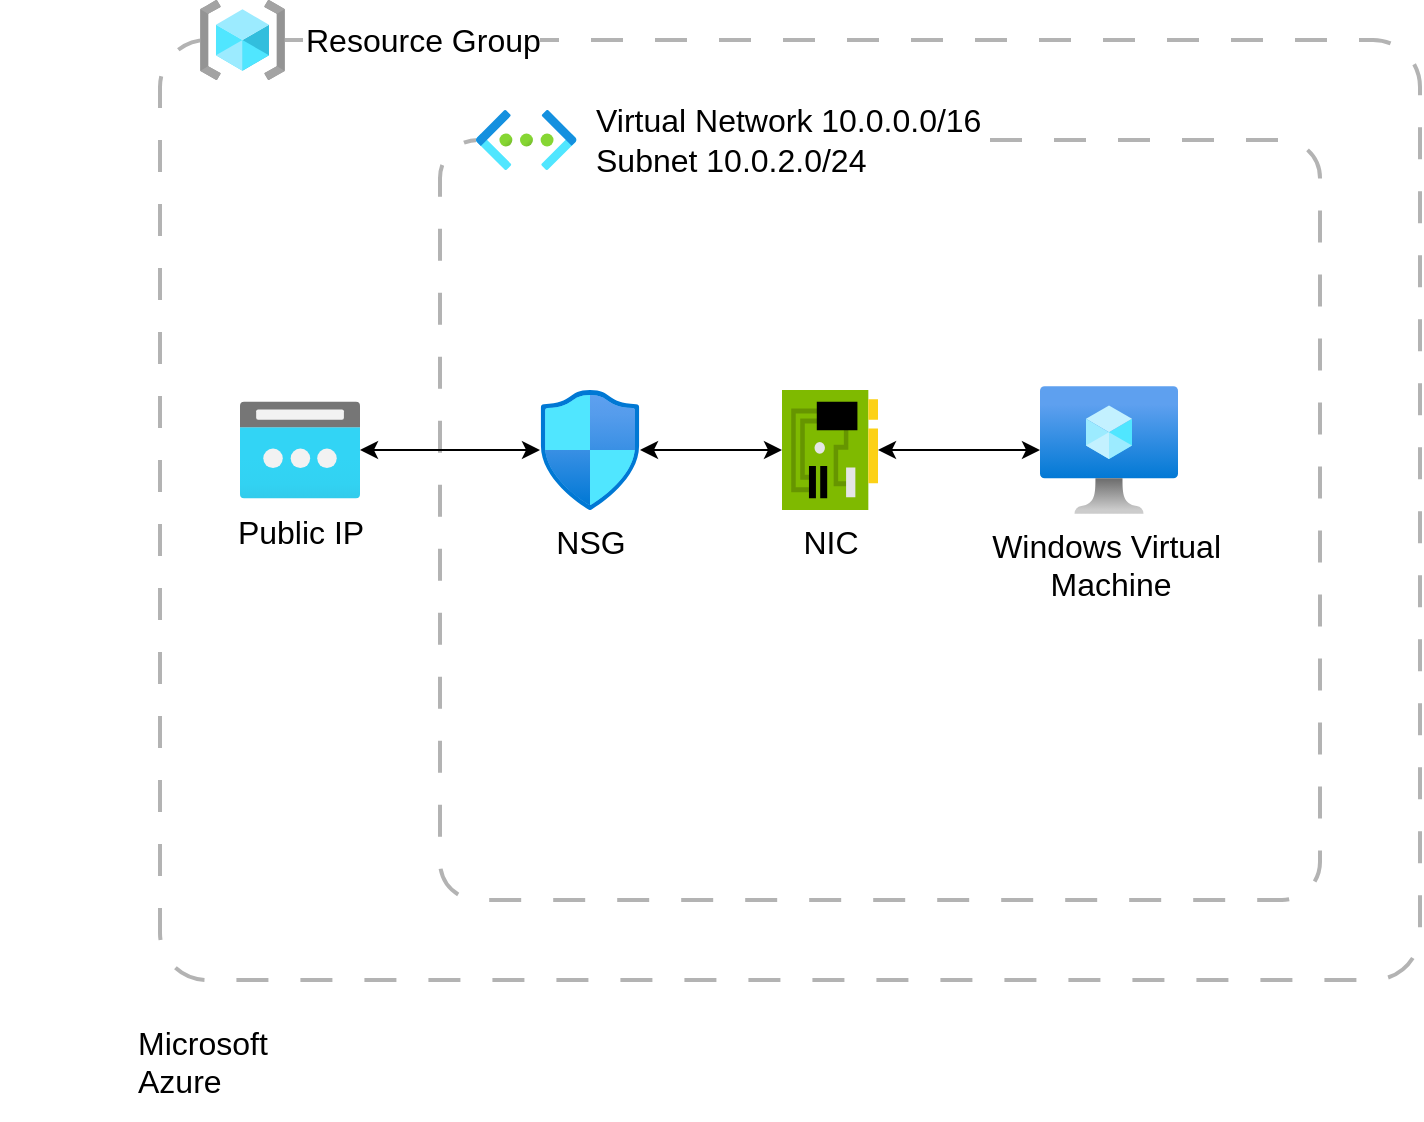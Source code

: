 <mxfile version="21.2.1" type="device">
  <diagram name="Page-1" id="WmRvCIsluLEqx1PpyH56">
    <mxGraphModel dx="2043" dy="748" grid="1" gridSize="10" guides="1" tooltips="1" connect="1" arrows="1" fold="1" page="1" pageScale="1" pageWidth="850" pageHeight="1100" math="0" shadow="0">
      <root>
        <mxCell id="0" />
        <mxCell id="1" parent="0" />
        <mxCell id="JmqEVzXPnmCepX1KxMp9-1" value="" style="rounded=1;whiteSpace=wrap;html=1;arcSize=5;fillColor=none;dashed=1;dashPattern=8 8;strokeWidth=2;fontColor=#CCCCCC;strokeColor=#B3B3B3;" vertex="1" parent="1">
          <mxGeometry x="10" y="50" width="630" height="470" as="geometry" />
        </mxCell>
        <mxCell id="JmqEVzXPnmCepX1KxMp9-2" value="Microsoft&#xa;Azure" style="shape=image;verticalLabelPosition=middle;labelBackgroundColor=default;verticalAlign=middle;aspect=fixed;imageAspect=0;image=https://swimburger.net/media/ppnn3pcl/azure.png;labelPosition=right;align=left;spacing=9;fontSize=16;" vertex="1" parent="1">
          <mxGeometry x="-70" y="530" width="60" height="60" as="geometry" />
        </mxCell>
        <mxCell id="JmqEVzXPnmCepX1KxMp9-4" value="Resource Group" style="image;aspect=fixed;html=1;points=[];align=left;fontSize=16;image=img/lib/azure2/general/Resource_Groups.svg;labelPosition=right;verticalLabelPosition=middle;verticalAlign=middle;spacingRight=0;spacing=10;imageBackground=default;" vertex="1" parent="1">
          <mxGeometry x="30" y="30" width="42.5" height="40" as="geometry" />
        </mxCell>
        <mxCell id="JmqEVzXPnmCepX1KxMp9-5" value="" style="rounded=1;whiteSpace=wrap;html=1;fillColor=none;dashed=1;strokeWidth=2;dashPattern=8 8;perimeterSpacing=12;fontColor=#CCCCCC;strokeColor=#B3B3B3;arcSize=5;" vertex="1" parent="1">
          <mxGeometry x="150" y="100" width="440" height="380" as="geometry" />
        </mxCell>
        <mxCell id="JmqEVzXPnmCepX1KxMp9-6" value="Virtual Network&amp;nbsp;10.0.0.0/16&lt;br&gt;Subnet&amp;nbsp;10.0.2.0/24" style="image;aspect=fixed;html=1;points=[];align=left;fontSize=16;image=img/lib/azure2/networking/Virtual_Networks.svg;labelPosition=right;verticalLabelPosition=middle;verticalAlign=middle;spacing=10;imageBackground=default;" vertex="1" parent="1">
          <mxGeometry x="168" y="85" width="50.25" height="30" as="geometry" />
        </mxCell>
        <mxCell id="JmqEVzXPnmCepX1KxMp9-12" style="edgeStyle=orthogonalEdgeStyle;rounded=0;orthogonalLoop=1;jettySize=auto;html=1;startArrow=classic;startFill=1;" edge="1" parent="1" source="JmqEVzXPnmCepX1KxMp9-7" target="JmqEVzXPnmCepX1KxMp9-9">
          <mxGeometry relative="1" as="geometry" />
        </mxCell>
        <mxCell id="JmqEVzXPnmCepX1KxMp9-7" value="&lt;font style=&quot;font-size: 16px;&quot;&gt;Public IP&lt;/font&gt;" style="image;aspect=fixed;html=1;points=[];align=center;fontSize=12;image=img/lib/azure2/networking/Public_IP_Addresses.svg;flipV=0;" vertex="1" parent="1">
          <mxGeometry x="50" y="230" width="60" height="50" as="geometry" />
        </mxCell>
        <mxCell id="JmqEVzXPnmCepX1KxMp9-14" style="edgeStyle=orthogonalEdgeStyle;rounded=0;orthogonalLoop=1;jettySize=auto;html=1;startArrow=classic;startFill=1;" edge="1" parent="1" source="JmqEVzXPnmCepX1KxMp9-8" target="JmqEVzXPnmCepX1KxMp9-11">
          <mxGeometry relative="1" as="geometry" />
        </mxCell>
        <mxCell id="JmqEVzXPnmCepX1KxMp9-8" value="&lt;font style=&quot;font-size: 16px;&quot;&gt;NIC&lt;/font&gt;" style="image;sketch=0;aspect=fixed;html=1;points=[];align=center;fontSize=12;image=img/lib/mscae/NetworkInterfaceCard.svg;flipV=0;" vertex="1" parent="1">
          <mxGeometry x="321" y="225" width="48" height="60" as="geometry" />
        </mxCell>
        <mxCell id="JmqEVzXPnmCepX1KxMp9-13" style="edgeStyle=orthogonalEdgeStyle;rounded=0;orthogonalLoop=1;jettySize=auto;html=1;entryX=0;entryY=0.5;entryDx=0;entryDy=0;entryPerimeter=0;startArrow=classic;startFill=1;" edge="1" parent="1" source="JmqEVzXPnmCepX1KxMp9-9" target="JmqEVzXPnmCepX1KxMp9-8">
          <mxGeometry relative="1" as="geometry" />
        </mxCell>
        <mxCell id="JmqEVzXPnmCepX1KxMp9-9" value="NSG" style="image;aspect=fixed;html=1;points=[];align=center;fontSize=16;image=img/lib/azure2/networking/Network_Security_Groups.svg;labelPosition=center;verticalLabelPosition=bottom;verticalAlign=top;flipV=0;" vertex="1" parent="1">
          <mxGeometry x="200" y="225" width="50" height="60" as="geometry" />
        </mxCell>
        <mxCell id="JmqEVzXPnmCepX1KxMp9-11" value="&lt;font style=&quot;font-size: 16px;&quot;&gt;Windows Virtual&amp;nbsp;&lt;br&gt;Machine&lt;/font&gt;" style="image;aspect=fixed;html=1;points=[];align=center;fontSize=12;image=img/lib/azure2/compute/Virtual_Machine.svg;" vertex="1" parent="1">
          <mxGeometry x="450" y="223" width="69" height="64" as="geometry" />
        </mxCell>
        <mxCell id="JmqEVzXPnmCepX1KxMp9-15" value="" style="shape=image;verticalLabelPosition=bottom;labelBackgroundColor=default;verticalAlign=top;aspect=fixed;imageAspect=0;image=https://solr.apache.org/theme/images/identity/Solr_Logo_on_white.png;" vertex="1" parent="1">
          <mxGeometry x="444.89" y="183" width="79.21" height="40" as="geometry" />
        </mxCell>
      </root>
    </mxGraphModel>
  </diagram>
</mxfile>
